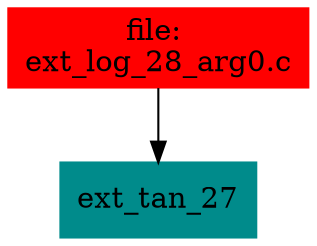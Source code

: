 digraph G {
node [shape=box]

0 [label="file: 
ext_log_28_arg0.c",color=red, style=filled]
1 [label="ext_tan_27",color=cyan4, style=filled]
0 -> 1


}

